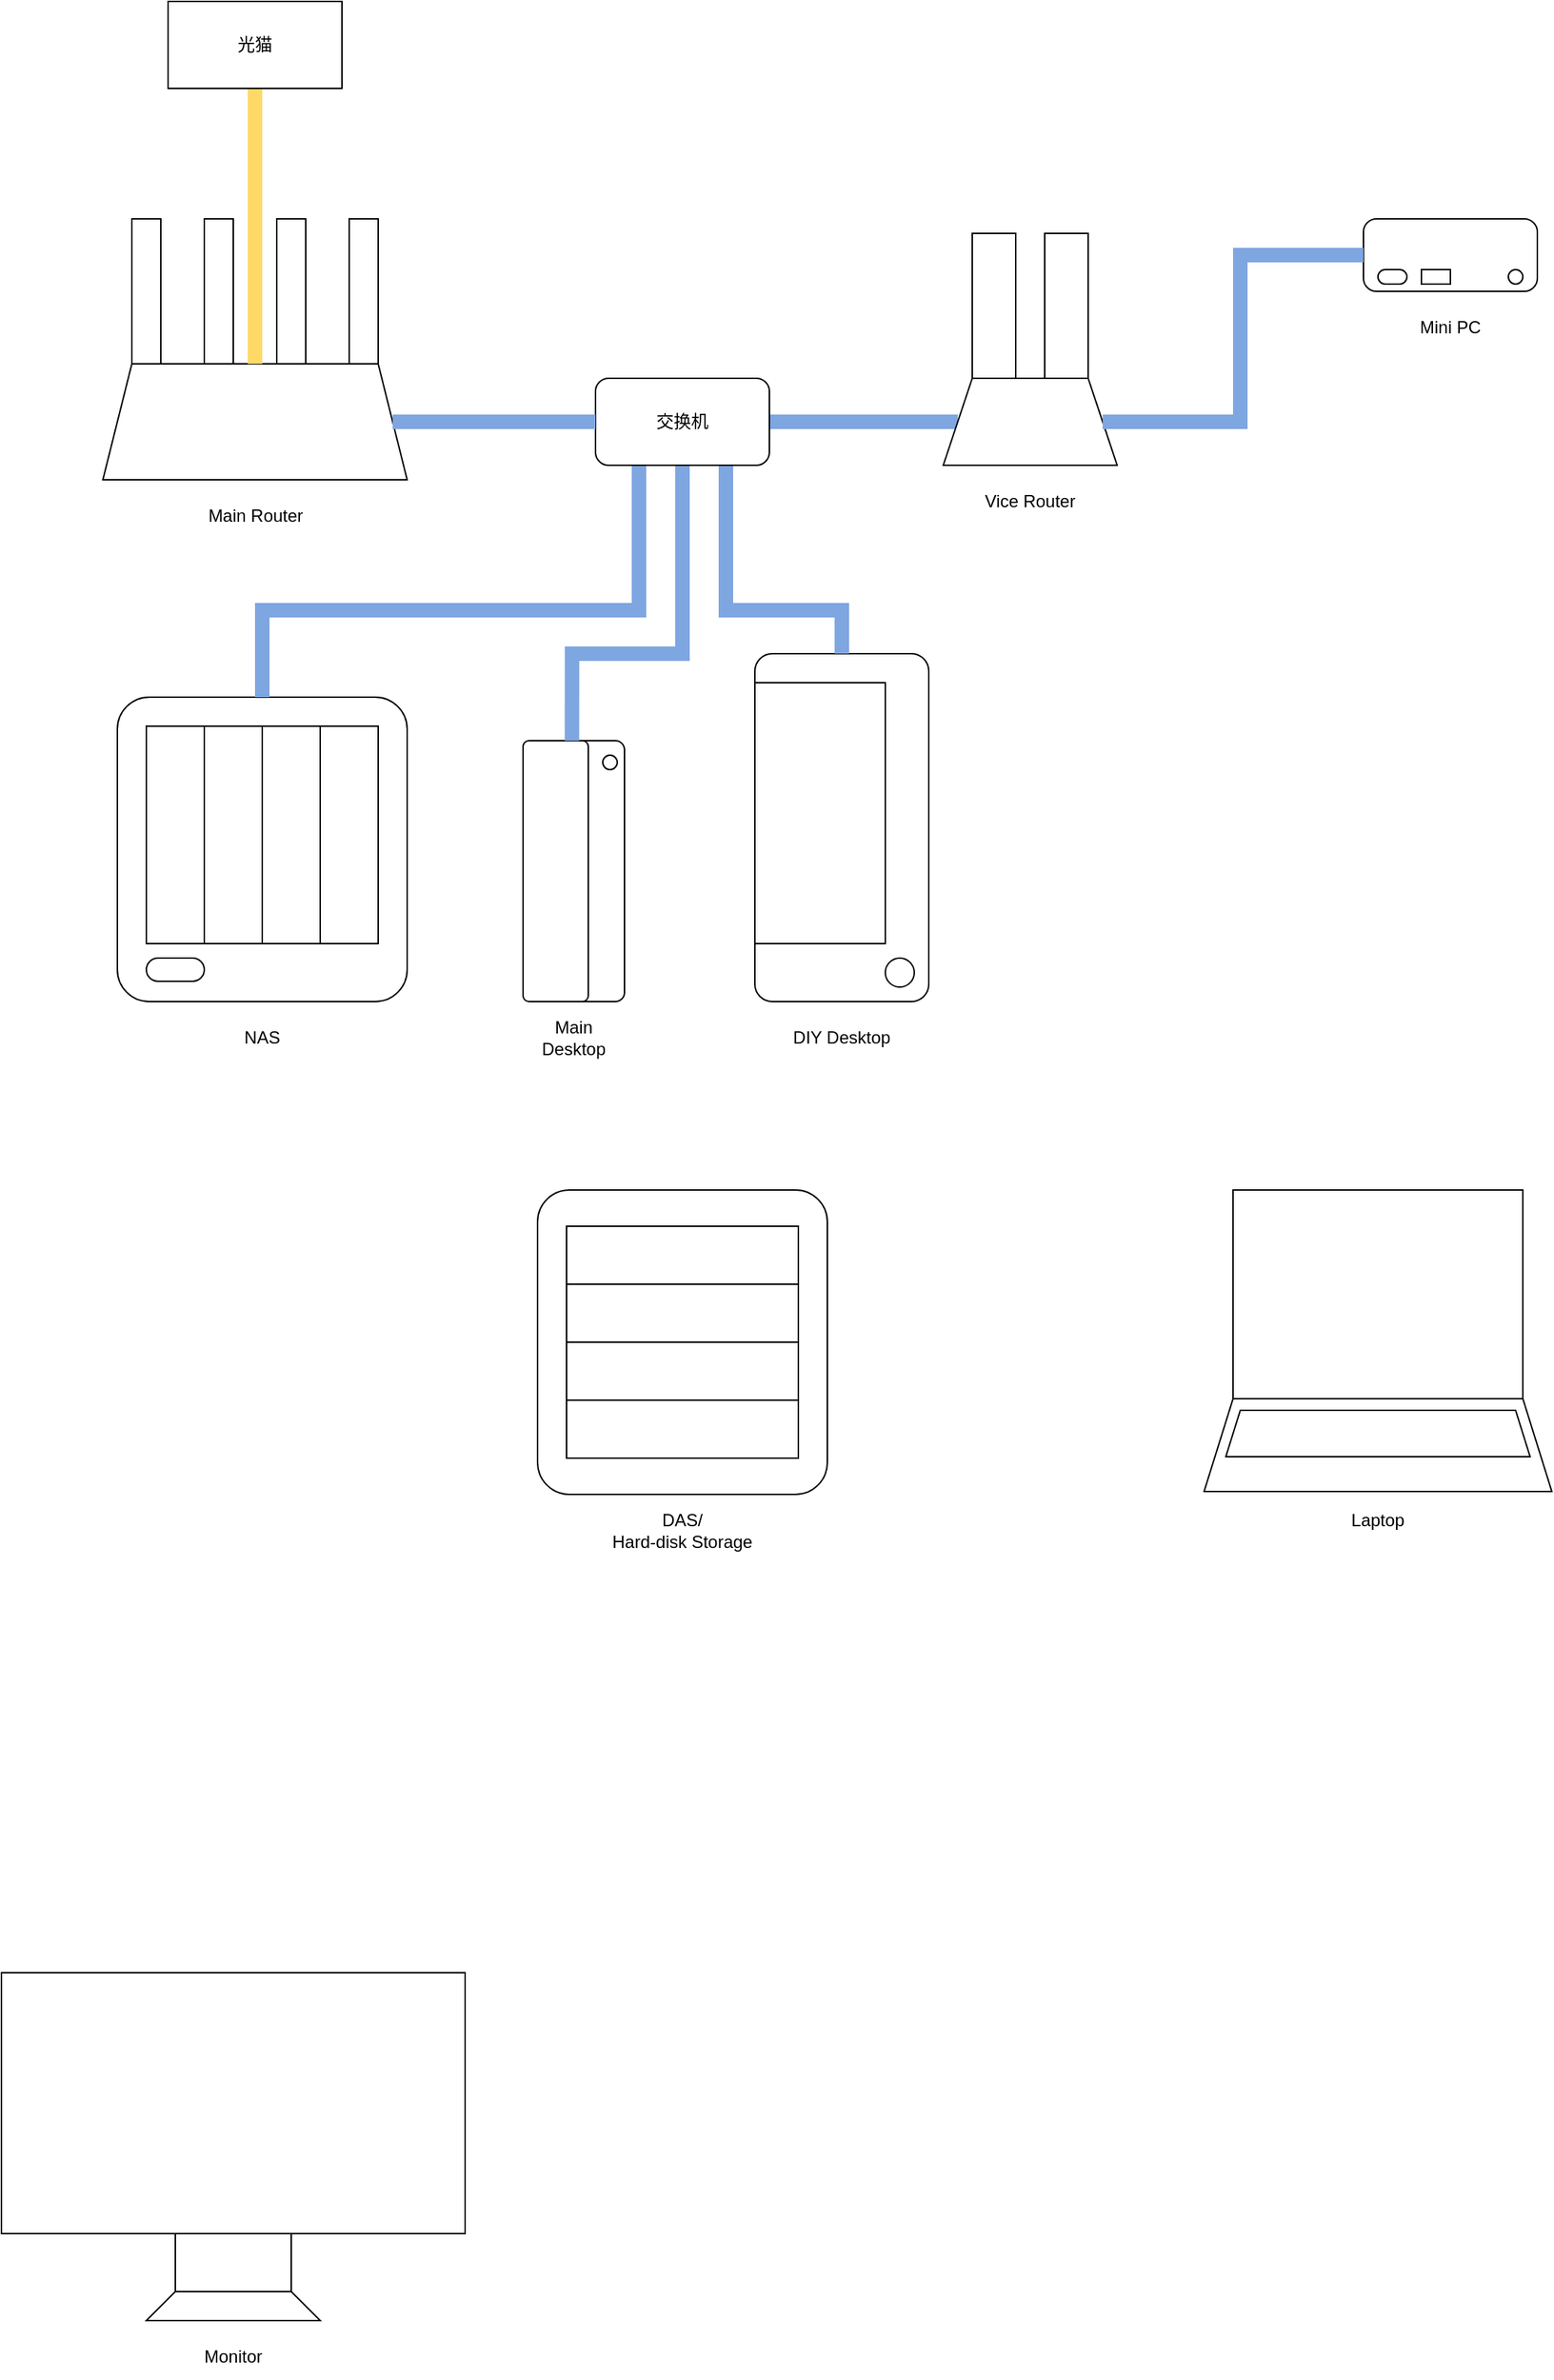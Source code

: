 <mxfile version="26.1.0">
  <diagram name="Page-1" id="xD34YyrGZc8fnPlcCCk5">
    <mxGraphModel dx="4404" dy="1976" grid="1" gridSize="10" guides="1" tooltips="1" connect="1" arrows="1" fold="1" page="1" pageScale="1" pageWidth="1169" pageHeight="827" math="0" shadow="0">
      <root>
        <mxCell id="0" />
        <mxCell id="1" parent="0" />
        <mxCell id="-UrwRbucvwjURPhLb9kA-9" value="" style="group" parent="1" vertex="1" connectable="0">
          <mxGeometry x="-1100" y="-300" width="200" height="250" as="geometry" />
        </mxCell>
        <mxCell id="-UrwRbucvwjURPhLb9kA-1" value="" style="rounded=1;whiteSpace=wrap;html=1;arcSize=11;" parent="-UrwRbucvwjURPhLb9kA-9" vertex="1">
          <mxGeometry width="200" height="210" as="geometry" />
        </mxCell>
        <mxCell id="-UrwRbucvwjURPhLb9kA-2" value="" style="rounded=0;whiteSpace=wrap;html=1;" parent="-UrwRbucvwjURPhLb9kA-9" vertex="1">
          <mxGeometry x="20" y="20" width="40" height="150" as="geometry" />
        </mxCell>
        <mxCell id="-UrwRbucvwjURPhLb9kA-3" value="" style="rounded=0;whiteSpace=wrap;html=1;" parent="-UrwRbucvwjURPhLb9kA-9" vertex="1">
          <mxGeometry x="60" y="20" width="40" height="150" as="geometry" />
        </mxCell>
        <mxCell id="-UrwRbucvwjURPhLb9kA-4" value="" style="rounded=0;whiteSpace=wrap;html=1;" parent="-UrwRbucvwjURPhLb9kA-9" vertex="1">
          <mxGeometry x="100" y="20" width="40" height="150" as="geometry" />
        </mxCell>
        <mxCell id="-UrwRbucvwjURPhLb9kA-5" value="" style="rounded=0;whiteSpace=wrap;html=1;" parent="-UrwRbucvwjURPhLb9kA-9" vertex="1">
          <mxGeometry x="140" y="20" width="40" height="150" as="geometry" />
        </mxCell>
        <mxCell id="-UrwRbucvwjURPhLb9kA-7" value="" style="rounded=1;whiteSpace=wrap;html=1;arcSize=50;" parent="-UrwRbucvwjURPhLb9kA-9" vertex="1">
          <mxGeometry x="20" y="180" width="40" height="16" as="geometry" />
        </mxCell>
        <mxCell id="-UrwRbucvwjURPhLb9kA-8" value="NAS" style="text;html=1;align=center;verticalAlign=middle;whiteSpace=wrap;rounded=0;" parent="-UrwRbucvwjURPhLb9kA-9" vertex="1">
          <mxGeometry x="70" y="220" width="60" height="30" as="geometry" />
        </mxCell>
        <mxCell id="-UrwRbucvwjURPhLb9kA-24" value="" style="group" parent="1" vertex="1" connectable="0">
          <mxGeometry x="-1110" y="-630" width="210" height="220" as="geometry" />
        </mxCell>
        <mxCell id="-UrwRbucvwjURPhLb9kA-18" value="" style="shape=trapezoid;perimeter=trapezoidPerimeter;whiteSpace=wrap;html=1;fixedSize=1;" parent="-UrwRbucvwjURPhLb9kA-24" vertex="1">
          <mxGeometry y="100" width="210" height="80" as="geometry" />
        </mxCell>
        <mxCell id="-UrwRbucvwjURPhLb9kA-19" value="" style="rounded=0;whiteSpace=wrap;html=1;" parent="-UrwRbucvwjURPhLb9kA-24" vertex="1">
          <mxGeometry x="20" width="20" height="100" as="geometry" />
        </mxCell>
        <mxCell id="-UrwRbucvwjURPhLb9kA-20" value="" style="rounded=0;whiteSpace=wrap;html=1;" parent="-UrwRbucvwjURPhLb9kA-24" vertex="1">
          <mxGeometry x="170" width="20" height="100" as="geometry" />
        </mxCell>
        <mxCell id="-UrwRbucvwjURPhLb9kA-21" value="" style="rounded=0;whiteSpace=wrap;html=1;" parent="-UrwRbucvwjURPhLb9kA-24" vertex="1">
          <mxGeometry x="70" width="20" height="100" as="geometry" />
        </mxCell>
        <mxCell id="-UrwRbucvwjURPhLb9kA-22" value="" style="rounded=0;whiteSpace=wrap;html=1;" parent="-UrwRbucvwjURPhLb9kA-24" vertex="1">
          <mxGeometry x="120" width="20" height="100" as="geometry" />
        </mxCell>
        <mxCell id="-UrwRbucvwjURPhLb9kA-23" value="Main Router" style="text;html=1;align=center;verticalAlign=middle;whiteSpace=wrap;rounded=0;" parent="-UrwRbucvwjURPhLb9kA-24" vertex="1">
          <mxGeometry x="62.5" y="190" width="85" height="30" as="geometry" />
        </mxCell>
        <mxCell id="-UrwRbucvwjURPhLb9kA-36" value="" style="group" parent="1" vertex="1" connectable="0">
          <mxGeometry x="-1180" y="580" width="320" height="280" as="geometry" />
        </mxCell>
        <mxCell id="-UrwRbucvwjURPhLb9kA-25" value="" style="rounded=0;whiteSpace=wrap;html=1;aspect=fixed;" parent="-UrwRbucvwjURPhLb9kA-36" vertex="1">
          <mxGeometry width="320" height="180" as="geometry" />
        </mxCell>
        <mxCell id="-UrwRbucvwjURPhLb9kA-26" value="" style="rounded=0;whiteSpace=wrap;html=1;" parent="-UrwRbucvwjURPhLb9kA-36" vertex="1">
          <mxGeometry x="120" y="180" width="80" height="40" as="geometry" />
        </mxCell>
        <mxCell id="-UrwRbucvwjURPhLb9kA-27" value="" style="shape=trapezoid;perimeter=trapezoidPerimeter;whiteSpace=wrap;html=1;fixedSize=1;" parent="-UrwRbucvwjURPhLb9kA-36" vertex="1">
          <mxGeometry x="100" y="220" width="120" height="20" as="geometry" />
        </mxCell>
        <mxCell id="-UrwRbucvwjURPhLb9kA-35" value="Monitor" style="text;html=1;align=center;verticalAlign=middle;whiteSpace=wrap;rounded=0;" parent="-UrwRbucvwjURPhLb9kA-36" vertex="1">
          <mxGeometry x="120" y="250" width="80" height="30" as="geometry" />
        </mxCell>
        <mxCell id="-UrwRbucvwjURPhLb9kA-37" value="" style="group" parent="1" vertex="1" connectable="0">
          <mxGeometry x="-660" y="-330" width="120" height="280" as="geometry" />
        </mxCell>
        <mxCell id="-UrwRbucvwjURPhLb9kA-28" value="" style="rounded=1;whiteSpace=wrap;html=1;arcSize=10;" parent="-UrwRbucvwjURPhLb9kA-37" vertex="1">
          <mxGeometry width="120" height="240" as="geometry" />
        </mxCell>
        <mxCell id="-UrwRbucvwjURPhLb9kA-32" value="" style="rounded=0;whiteSpace=wrap;html=1;" parent="-UrwRbucvwjURPhLb9kA-37" vertex="1">
          <mxGeometry y="20" width="90" height="180" as="geometry" />
        </mxCell>
        <mxCell id="-UrwRbucvwjURPhLb9kA-33" value="" style="ellipse;whiteSpace=wrap;html=1;aspect=fixed;" parent="-UrwRbucvwjURPhLb9kA-37" vertex="1">
          <mxGeometry x="90" y="210" width="20" height="20" as="geometry" />
        </mxCell>
        <mxCell id="-UrwRbucvwjURPhLb9kA-34" value="DIY Desktop" style="text;html=1;align=center;verticalAlign=middle;whiteSpace=wrap;rounded=0;" parent="-UrwRbucvwjURPhLb9kA-37" vertex="1">
          <mxGeometry x="20" y="250" width="80" height="30" as="geometry" />
        </mxCell>
        <mxCell id="-UrwRbucvwjURPhLb9kA-38" value="" style="group" parent="1" vertex="1" connectable="0">
          <mxGeometry x="-810" y="40" width="200" height="250" as="geometry" />
        </mxCell>
        <mxCell id="-UrwRbucvwjURPhLb9kA-10" value="" style="rounded=1;whiteSpace=wrap;html=1;arcSize=11;" parent="-UrwRbucvwjURPhLb9kA-38" vertex="1">
          <mxGeometry width="200" height="210" as="geometry" />
        </mxCell>
        <mxCell id="-UrwRbucvwjURPhLb9kA-12" value="" style="rounded=0;whiteSpace=wrap;html=1;" parent="-UrwRbucvwjURPhLb9kA-38" vertex="1">
          <mxGeometry x="20" y="25" width="160" height="40" as="geometry" />
        </mxCell>
        <mxCell id="-UrwRbucvwjURPhLb9kA-13" value="" style="rounded=0;whiteSpace=wrap;html=1;" parent="-UrwRbucvwjURPhLb9kA-38" vertex="1">
          <mxGeometry x="20" y="65" width="160" height="40" as="geometry" />
        </mxCell>
        <mxCell id="-UrwRbucvwjURPhLb9kA-14" value="" style="rounded=0;whiteSpace=wrap;html=1;" parent="-UrwRbucvwjURPhLb9kA-38" vertex="1">
          <mxGeometry x="20" y="105" width="160" height="40" as="geometry" />
        </mxCell>
        <mxCell id="-UrwRbucvwjURPhLb9kA-15" value="" style="rounded=0;whiteSpace=wrap;html=1;" parent="-UrwRbucvwjURPhLb9kA-38" vertex="1">
          <mxGeometry x="20" y="145" width="160" height="40" as="geometry" />
        </mxCell>
        <mxCell id="-UrwRbucvwjURPhLb9kA-16" value="DAS/&lt;div&gt;Hard-disk Storage&lt;/div&gt;" style="text;html=1;align=center;verticalAlign=middle;whiteSpace=wrap;rounded=0;" parent="-UrwRbucvwjURPhLb9kA-38" vertex="1">
          <mxGeometry x="40" y="220" width="120" height="30" as="geometry" />
        </mxCell>
        <mxCell id="Mgqkab-VH5Hi_lvK8hub-6" value="" style="group" vertex="1" connectable="0" parent="1">
          <mxGeometry x="-350" y="40" width="240" height="240" as="geometry" />
        </mxCell>
        <mxCell id="Mgqkab-VH5Hi_lvK8hub-1" value="" style="rounded=0;whiteSpace=wrap;html=1;" vertex="1" parent="Mgqkab-VH5Hi_lvK8hub-6">
          <mxGeometry x="20" width="200" height="144" as="geometry" />
        </mxCell>
        <mxCell id="Mgqkab-VH5Hi_lvK8hub-2" value="" style="shape=trapezoid;perimeter=trapezoidPerimeter;whiteSpace=wrap;html=1;fixedSize=1;size=20;" vertex="1" parent="Mgqkab-VH5Hi_lvK8hub-6">
          <mxGeometry y="144" width="240" height="64" as="geometry" />
        </mxCell>
        <mxCell id="Mgqkab-VH5Hi_lvK8hub-3" value="" style="shape=trapezoid;perimeter=trapezoidPerimeter;whiteSpace=wrap;html=1;fixedSize=1;size=10;" vertex="1" parent="Mgqkab-VH5Hi_lvK8hub-6">
          <mxGeometry x="15" y="152" width="210" height="32" as="geometry" />
        </mxCell>
        <mxCell id="Mgqkab-VH5Hi_lvK8hub-5" value="Laptop" style="text;html=1;align=center;verticalAlign=middle;whiteSpace=wrap;rounded=0;" vertex="1" parent="Mgqkab-VH5Hi_lvK8hub-6">
          <mxGeometry x="100.0" y="216" width="40" height="24" as="geometry" />
        </mxCell>
        <mxCell id="Mgqkab-VH5Hi_lvK8hub-13" value="" style="group" vertex="1" connectable="0" parent="1">
          <mxGeometry x="-820" y="-270" width="70" height="220" as="geometry" />
        </mxCell>
        <mxCell id="Mgqkab-VH5Hi_lvK8hub-8" value="" style="rounded=1;whiteSpace=wrap;html=1;arcSize=9;" vertex="1" parent="Mgqkab-VH5Hi_lvK8hub-13">
          <mxGeometry width="70" height="180" as="geometry" />
        </mxCell>
        <mxCell id="Mgqkab-VH5Hi_lvK8hub-9" value="" style="ellipse;whiteSpace=wrap;html=1;aspect=fixed;" vertex="1" parent="Mgqkab-VH5Hi_lvK8hub-13">
          <mxGeometry x="55" y="10" width="10" height="10" as="geometry" />
        </mxCell>
        <mxCell id="Mgqkab-VH5Hi_lvK8hub-11" value="" style="rounded=1;whiteSpace=wrap;html=1;arcSize=9;" vertex="1" parent="Mgqkab-VH5Hi_lvK8hub-13">
          <mxGeometry width="45" height="180" as="geometry" />
        </mxCell>
        <mxCell id="Mgqkab-VH5Hi_lvK8hub-12" value="Main Desktop" style="text;html=1;align=center;verticalAlign=middle;whiteSpace=wrap;rounded=0;" vertex="1" parent="Mgqkab-VH5Hi_lvK8hub-13">
          <mxGeometry x="5" y="190" width="60" height="30" as="geometry" />
        </mxCell>
        <mxCell id="Mgqkab-VH5Hi_lvK8hub-21" value="" style="group" vertex="1" connectable="0" parent="1">
          <mxGeometry x="-240" y="-630" width="120" height="90" as="geometry" />
        </mxCell>
        <mxCell id="Mgqkab-VH5Hi_lvK8hub-14" value="" style="rounded=1;whiteSpace=wrap;html=1;arcSize=18;" vertex="1" parent="Mgqkab-VH5Hi_lvK8hub-21">
          <mxGeometry width="120" height="50" as="geometry" />
        </mxCell>
        <mxCell id="Mgqkab-VH5Hi_lvK8hub-15" value="" style="ellipse;whiteSpace=wrap;html=1;aspect=fixed;" vertex="1" parent="Mgqkab-VH5Hi_lvK8hub-21">
          <mxGeometry x="100" y="35" width="10" height="10" as="geometry" />
        </mxCell>
        <mxCell id="Mgqkab-VH5Hi_lvK8hub-16" value="" style="rounded=0;whiteSpace=wrap;html=1;" vertex="1" parent="Mgqkab-VH5Hi_lvK8hub-21">
          <mxGeometry x="40" y="35" width="20" height="10" as="geometry" />
        </mxCell>
        <mxCell id="Mgqkab-VH5Hi_lvK8hub-18" value="" style="rounded=1;whiteSpace=wrap;html=1;arcSize=50;" vertex="1" parent="Mgqkab-VH5Hi_lvK8hub-21">
          <mxGeometry x="10" y="35" width="20" height="10" as="geometry" />
        </mxCell>
        <mxCell id="Mgqkab-VH5Hi_lvK8hub-20" value="Mini PC" style="text;html=1;align=center;verticalAlign=middle;whiteSpace=wrap;rounded=0;" vertex="1" parent="Mgqkab-VH5Hi_lvK8hub-21">
          <mxGeometry x="30" y="60" width="60" height="30" as="geometry" />
        </mxCell>
        <mxCell id="Mgqkab-VH5Hi_lvK8hub-34" style="edgeStyle=orthogonalEdgeStyle;rounded=0;orthogonalLoop=1;jettySize=auto;html=1;exitX=0.25;exitY=1;exitDx=0;exitDy=0;endArrow=none;startFill=0;strokeColor=#7EA6E0;strokeWidth=10;" edge="1" parent="1" source="Mgqkab-VH5Hi_lvK8hub-23" target="-UrwRbucvwjURPhLb9kA-1">
          <mxGeometry relative="1" as="geometry">
            <Array as="points">
              <mxPoint x="-740" y="-360" />
              <mxPoint x="-1000" y="-360" />
            </Array>
          </mxGeometry>
        </mxCell>
        <mxCell id="Mgqkab-VH5Hi_lvK8hub-35" style="edgeStyle=orthogonalEdgeStyle;rounded=0;orthogonalLoop=1;jettySize=auto;html=1;entryX=0.75;entryY=0;entryDx=0;entryDy=0;exitX=0.5;exitY=1;exitDx=0;exitDy=0;strokeWidth=10;endArrow=none;startFill=0;strokeColor=#7EA6E0;" edge="1" parent="1" source="Mgqkab-VH5Hi_lvK8hub-23" target="Mgqkab-VH5Hi_lvK8hub-11">
          <mxGeometry relative="1" as="geometry">
            <Array as="points">
              <mxPoint x="-710" y="-330" />
              <mxPoint x="-786" y="-330" />
            </Array>
          </mxGeometry>
        </mxCell>
        <mxCell id="Mgqkab-VH5Hi_lvK8hub-36" style="edgeStyle=orthogonalEdgeStyle;rounded=0;orthogonalLoop=1;jettySize=auto;html=1;entryX=0;entryY=0.5;entryDx=0;entryDy=0;strokeColor=#7EA6E0;endArrow=none;startFill=0;strokeWidth=10;" edge="1" parent="1" source="Mgqkab-VH5Hi_lvK8hub-23" target="Mgqkab-VH5Hi_lvK8hub-25">
          <mxGeometry relative="1" as="geometry" />
        </mxCell>
        <mxCell id="Mgqkab-VH5Hi_lvK8hub-39" style="edgeStyle=orthogonalEdgeStyle;rounded=0;orthogonalLoop=1;jettySize=auto;html=1;entryX=0.5;entryY=0;entryDx=0;entryDy=0;exitX=0.75;exitY=1;exitDx=0;exitDy=0;endArrow=none;startFill=0;strokeWidth=10;strokeColor=#7EA6E0;" edge="1" parent="1" source="Mgqkab-VH5Hi_lvK8hub-23" target="-UrwRbucvwjURPhLb9kA-28">
          <mxGeometry relative="1" as="geometry">
            <Array as="points">
              <mxPoint x="-680" y="-360" />
              <mxPoint x="-600" y="-360" />
            </Array>
          </mxGeometry>
        </mxCell>
        <mxCell id="Mgqkab-VH5Hi_lvK8hub-23" value="交换机" style="rounded=1;whiteSpace=wrap;html=1;" vertex="1" parent="1">
          <mxGeometry x="-770" y="-520" width="120" height="60" as="geometry" />
        </mxCell>
        <mxCell id="Mgqkab-VH5Hi_lvK8hub-30" style="edgeStyle=orthogonalEdgeStyle;rounded=0;orthogonalLoop=1;jettySize=auto;html=1;entryX=0.5;entryY=0;entryDx=0;entryDy=0;strokeColor=#FFD966;fillColor=#dae8fc;endArrow=none;startFill=0;strokeWidth=10;" edge="1" parent="1" source="Mgqkab-VH5Hi_lvK8hub-24" target="-UrwRbucvwjURPhLb9kA-18">
          <mxGeometry relative="1" as="geometry" />
        </mxCell>
        <mxCell id="Mgqkab-VH5Hi_lvK8hub-24" value="光猫" style="rounded=0;whiteSpace=wrap;html=1;" vertex="1" parent="1">
          <mxGeometry x="-1065" y="-780" width="120" height="60" as="geometry" />
        </mxCell>
        <mxCell id="Mgqkab-VH5Hi_lvK8hub-29" value="" style="group" vertex="1" connectable="0" parent="1">
          <mxGeometry x="-530" y="-620" width="120" height="200" as="geometry" />
        </mxCell>
        <mxCell id="Mgqkab-VH5Hi_lvK8hub-25" value="" style="shape=trapezoid;perimeter=trapezoidPerimeter;whiteSpace=wrap;html=1;fixedSize=1;" vertex="1" parent="Mgqkab-VH5Hi_lvK8hub-29">
          <mxGeometry y="100" width="120" height="60" as="geometry" />
        </mxCell>
        <mxCell id="Mgqkab-VH5Hi_lvK8hub-26" value="" style="rounded=0;whiteSpace=wrap;html=1;" vertex="1" parent="Mgqkab-VH5Hi_lvK8hub-29">
          <mxGeometry x="20" width="30" height="100" as="geometry" />
        </mxCell>
        <mxCell id="Mgqkab-VH5Hi_lvK8hub-27" value="" style="rounded=0;whiteSpace=wrap;html=1;" vertex="1" parent="Mgqkab-VH5Hi_lvK8hub-29">
          <mxGeometry x="70" width="30" height="100" as="geometry" />
        </mxCell>
        <mxCell id="Mgqkab-VH5Hi_lvK8hub-28" value="Vice Router" style="text;html=1;align=center;verticalAlign=middle;whiteSpace=wrap;rounded=0;" vertex="1" parent="Mgqkab-VH5Hi_lvK8hub-29">
          <mxGeometry x="20" y="170" width="80" height="30" as="geometry" />
        </mxCell>
        <mxCell id="Mgqkab-VH5Hi_lvK8hub-31" style="edgeStyle=orthogonalEdgeStyle;rounded=0;orthogonalLoop=1;jettySize=auto;html=1;strokeColor=#7EA6E0;endArrow=none;startFill=0;strokeWidth=10;" edge="1" parent="1" source="-UrwRbucvwjURPhLb9kA-18" target="Mgqkab-VH5Hi_lvK8hub-23">
          <mxGeometry relative="1" as="geometry" />
        </mxCell>
        <mxCell id="Mgqkab-VH5Hi_lvK8hub-38" style="edgeStyle=orthogonalEdgeStyle;rounded=0;orthogonalLoop=1;jettySize=auto;html=1;entryX=0;entryY=0.5;entryDx=0;entryDy=0;strokeColor=#7EA6E0;endArrow=none;startFill=0;strokeWidth=10;" edge="1" parent="1" source="Mgqkab-VH5Hi_lvK8hub-25" target="Mgqkab-VH5Hi_lvK8hub-14">
          <mxGeometry relative="1" as="geometry" />
        </mxCell>
      </root>
    </mxGraphModel>
  </diagram>
</mxfile>
